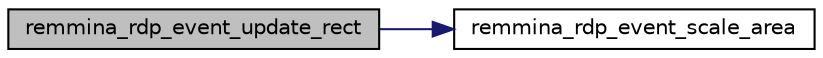 digraph "remmina_rdp_event_update_rect"
{
  edge [fontname="Helvetica",fontsize="10",labelfontname="Helvetica",labelfontsize="10"];
  node [fontname="Helvetica",fontsize="10",shape=record];
  rankdir="LR";
  Node841 [label="remmina_rdp_event_update_rect",height=0.2,width=0.4,color="black", fillcolor="grey75", style="filled", fontcolor="black"];
  Node841 -> Node842 [color="midnightblue",fontsize="10",style="solid",fontname="Helvetica"];
  Node842 [label="remmina_rdp_event_scale_area",height=0.2,width=0.4,color="black", fillcolor="white", style="filled",URL="$rdp__event_8c.html#a080ab4a0a8f592bb5484202175beaaa5"];
}
